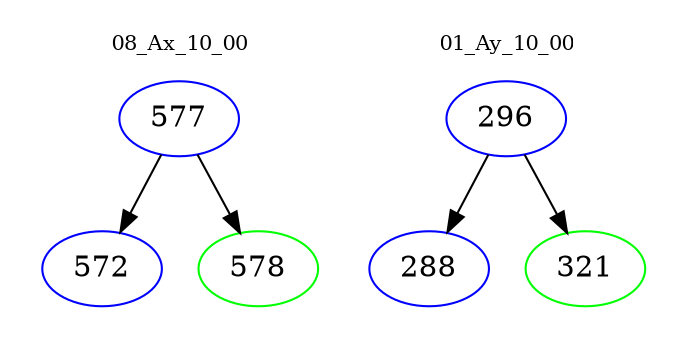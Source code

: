 digraph{
subgraph cluster_0 {
color = white
label = "08_Ax_10_00";
fontsize=10;
T0_577 [label="577", color="blue"]
T0_577 -> T0_572 [color="black"]
T0_572 [label="572", color="blue"]
T0_577 -> T0_578 [color="black"]
T0_578 [label="578", color="green"]
}
subgraph cluster_1 {
color = white
label = "01_Ay_10_00";
fontsize=10;
T1_296 [label="296", color="blue"]
T1_296 -> T1_288 [color="black"]
T1_288 [label="288", color="blue"]
T1_296 -> T1_321 [color="black"]
T1_321 [label="321", color="green"]
}
}
